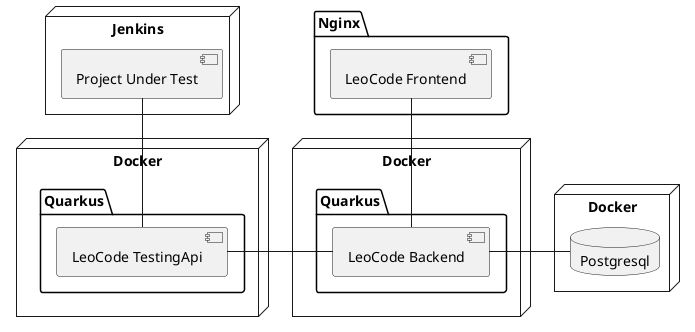 @startuml

node "Docker" as Docker2{
    database "Postgresql"
}
node "Docker" as Docker1{
    package "Quarkus" as Quarkus1{
        [LeoCode Backend]
    }
}

node "Docker" as Docker3{
    package "Quarkus" as Quarkus2{
        [LeoCode TestingApi]
    }
}

node "Jenkins" as Jenkins{
   [Project Under Test]
}


package "Nginx" {
    [LeoCode Frontend]
}

[LeoCode TestingApi] - [LeoCode Backend]
[LeoCode Backend] - Postgresql
[LeoCode Backend] -up- [LeoCode Frontend]
[LeoCode TestingApi] -up- [Project Under Test]
@enduml